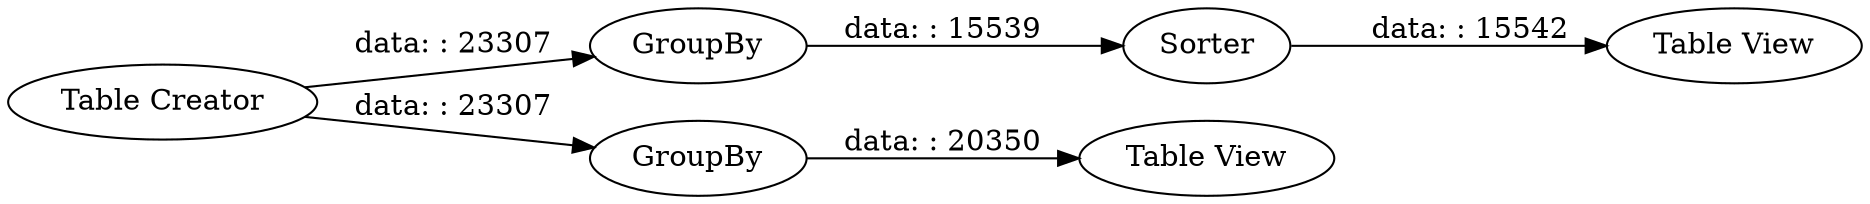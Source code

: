 digraph {
	"4941124075412881380_2" [label="Table Creator"]
	"4941124075412881380_4" [label=Sorter]
	"4941124075412881380_1" [label=GroupBy]
	"4941124075412881380_6" [label="Table View"]
	"4941124075412881380_7" [label="Table View"]
	"4941124075412881380_3" [label=GroupBy]
	"4941124075412881380_1" -> "4941124075412881380_4" [label="data: : 15539"]
	"4941124075412881380_3" -> "4941124075412881380_7" [label="data: : 20350"]
	"4941124075412881380_2" -> "4941124075412881380_1" [label="data: : 23307"]
	"4941124075412881380_4" -> "4941124075412881380_6" [label="data: : 15542"]
	"4941124075412881380_2" -> "4941124075412881380_3" [label="data: : 23307"]
	rankdir=LR
}
